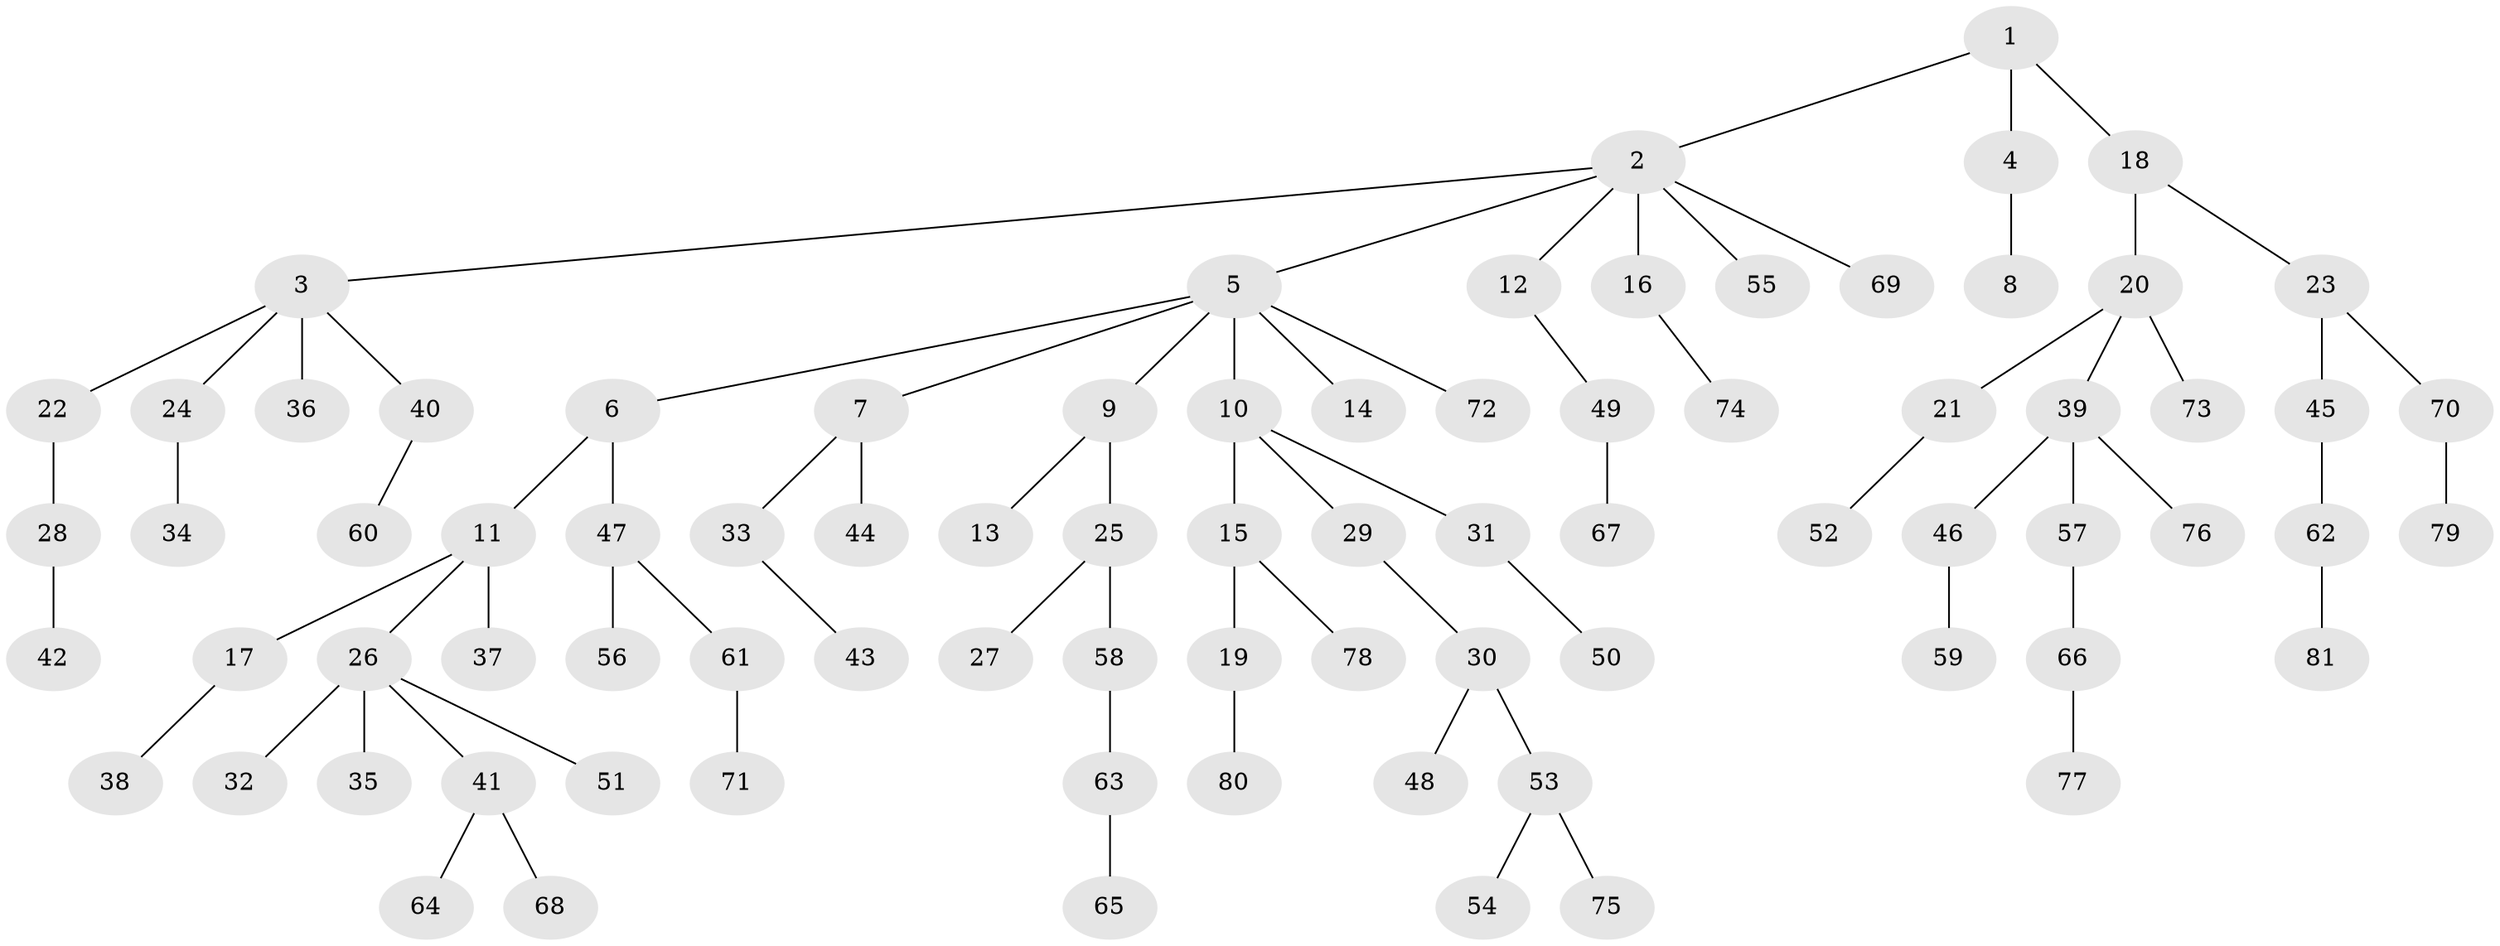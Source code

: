 // coarse degree distribution, {4: 0.0784313725490196, 6: 0.0196078431372549, 5: 0.0196078431372549, 1: 0.5490196078431373, 8: 0.0196078431372549, 2: 0.21568627450980393, 3: 0.09803921568627451}
// Generated by graph-tools (version 1.1) at 2025/24/03/03/25 07:24:05]
// undirected, 81 vertices, 80 edges
graph export_dot {
graph [start="1"]
  node [color=gray90,style=filled];
  1;
  2;
  3;
  4;
  5;
  6;
  7;
  8;
  9;
  10;
  11;
  12;
  13;
  14;
  15;
  16;
  17;
  18;
  19;
  20;
  21;
  22;
  23;
  24;
  25;
  26;
  27;
  28;
  29;
  30;
  31;
  32;
  33;
  34;
  35;
  36;
  37;
  38;
  39;
  40;
  41;
  42;
  43;
  44;
  45;
  46;
  47;
  48;
  49;
  50;
  51;
  52;
  53;
  54;
  55;
  56;
  57;
  58;
  59;
  60;
  61;
  62;
  63;
  64;
  65;
  66;
  67;
  68;
  69;
  70;
  71;
  72;
  73;
  74;
  75;
  76;
  77;
  78;
  79;
  80;
  81;
  1 -- 2;
  1 -- 4;
  1 -- 18;
  2 -- 3;
  2 -- 5;
  2 -- 12;
  2 -- 16;
  2 -- 55;
  2 -- 69;
  3 -- 22;
  3 -- 24;
  3 -- 36;
  3 -- 40;
  4 -- 8;
  5 -- 6;
  5 -- 7;
  5 -- 9;
  5 -- 10;
  5 -- 14;
  5 -- 72;
  6 -- 11;
  6 -- 47;
  7 -- 33;
  7 -- 44;
  9 -- 13;
  9 -- 25;
  10 -- 15;
  10 -- 29;
  10 -- 31;
  11 -- 17;
  11 -- 26;
  11 -- 37;
  12 -- 49;
  15 -- 19;
  15 -- 78;
  16 -- 74;
  17 -- 38;
  18 -- 20;
  18 -- 23;
  19 -- 80;
  20 -- 21;
  20 -- 39;
  20 -- 73;
  21 -- 52;
  22 -- 28;
  23 -- 45;
  23 -- 70;
  24 -- 34;
  25 -- 27;
  25 -- 58;
  26 -- 32;
  26 -- 35;
  26 -- 41;
  26 -- 51;
  28 -- 42;
  29 -- 30;
  30 -- 48;
  30 -- 53;
  31 -- 50;
  33 -- 43;
  39 -- 46;
  39 -- 57;
  39 -- 76;
  40 -- 60;
  41 -- 64;
  41 -- 68;
  45 -- 62;
  46 -- 59;
  47 -- 56;
  47 -- 61;
  49 -- 67;
  53 -- 54;
  53 -- 75;
  57 -- 66;
  58 -- 63;
  61 -- 71;
  62 -- 81;
  63 -- 65;
  66 -- 77;
  70 -- 79;
}
